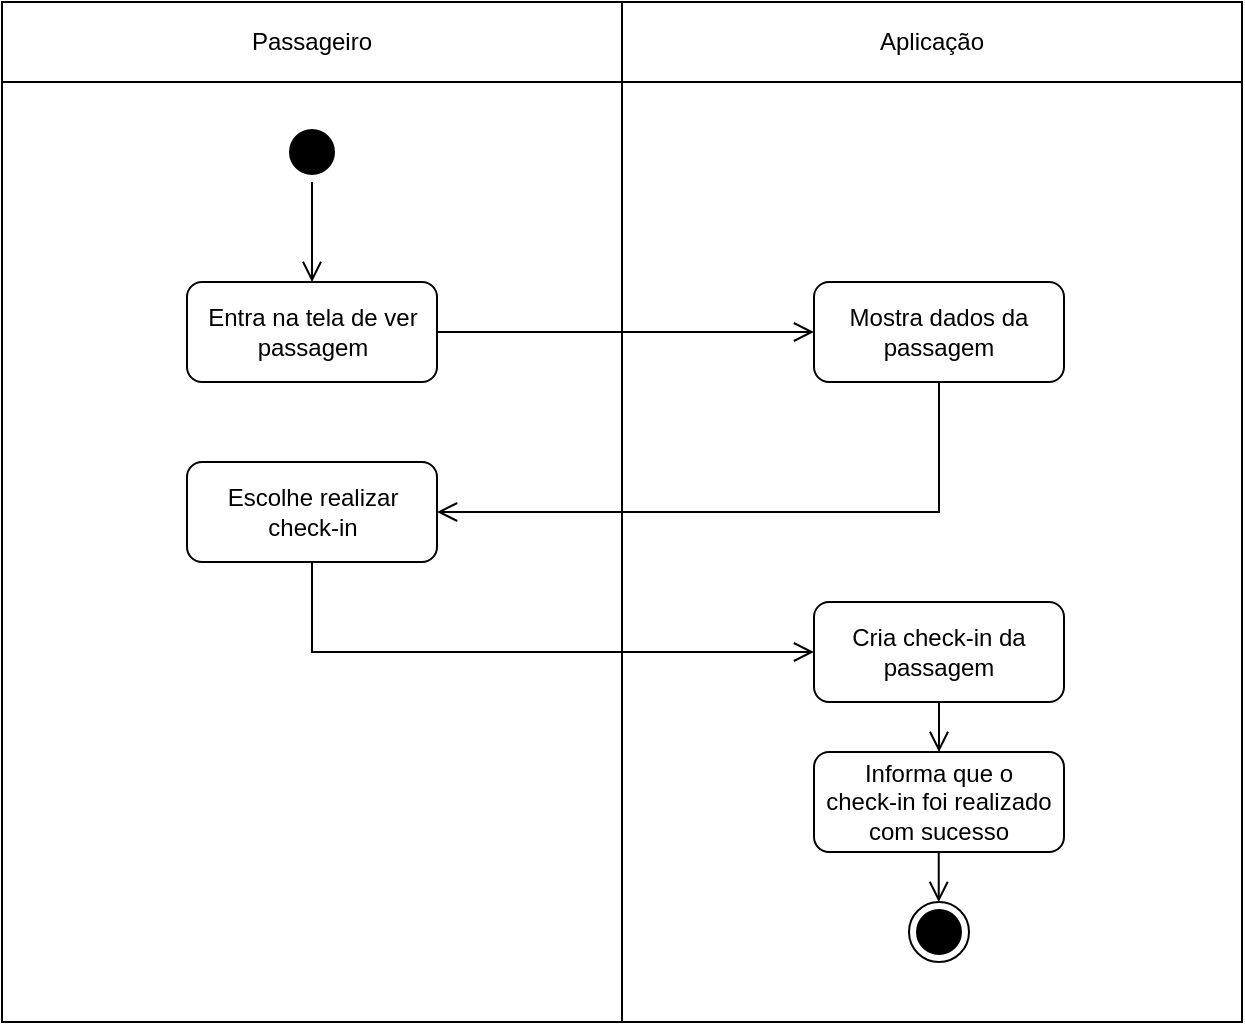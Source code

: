 <mxfile version="26.0.4">
  <diagram name="Página-1" id="f7-zcyWFl8f7tQIr4r0p">
    <mxGraphModel dx="1434" dy="706" grid="1" gridSize="10" guides="1" tooltips="1" connect="1" arrows="1" fold="1" page="1" pageScale="1" pageWidth="827" pageHeight="1169" math="0" shadow="0">
      <root>
        <mxCell id="0" />
        <mxCell id="1" parent="0" />
        <mxCell id="Hh7dZNtptdnggyX2xkTj-29" value="" style="rounded=0;whiteSpace=wrap;html=1;" parent="1" vertex="1">
          <mxGeometry x="104" y="250" width="310" height="470" as="geometry" />
        </mxCell>
        <mxCell id="Hh7dZNtptdnggyX2xkTj-30" value="" style="rounded=0;whiteSpace=wrap;html=1;" parent="1" vertex="1">
          <mxGeometry x="414" y="250" width="310" height="470" as="geometry" />
        </mxCell>
        <mxCell id="Hh7dZNtptdnggyX2xkTj-1" value="Passageiro" style="rounded=0;whiteSpace=wrap;html=1;" parent="1" vertex="1">
          <mxGeometry x="104" y="210" width="310" height="40" as="geometry" />
        </mxCell>
        <mxCell id="Hh7dZNtptdnggyX2xkTj-2" value="Aplicação" style="rounded=0;whiteSpace=wrap;html=1;" parent="1" vertex="1">
          <mxGeometry x="414" y="210" width="310" height="40" as="geometry" />
        </mxCell>
        <mxCell id="Hh7dZNtptdnggyX2xkTj-3" value="" style="ellipse;html=1;shape=startState;fillColor=#000000;strokeColor=#000000;" parent="1" vertex="1">
          <mxGeometry x="244" y="270" width="30" height="30" as="geometry" />
        </mxCell>
        <mxCell id="Hh7dZNtptdnggyX2xkTj-4" value="" style="edgeStyle=orthogonalEdgeStyle;html=1;verticalAlign=bottom;endArrow=open;endSize=8;strokeColor=#000000;rounded=0;entryX=0.5;entryY=0;entryDx=0;entryDy=0;" parent="1" source="Hh7dZNtptdnggyX2xkTj-3" target="Hh7dZNtptdnggyX2xkTj-7" edge="1">
          <mxGeometry relative="1" as="geometry">
            <mxPoint x="275" y="360" as="targetPoint" />
          </mxGeometry>
        </mxCell>
        <mxCell id="Hh7dZNtptdnggyX2xkTj-7" value="Entra na tela de ver passagem" style="rounded=1;whiteSpace=wrap;html=1;" parent="1" vertex="1">
          <mxGeometry x="196.5" y="350" width="125" height="50" as="geometry" />
        </mxCell>
        <mxCell id="Hh7dZNtptdnggyX2xkTj-10" value="Mostra dados da passagem" style="rounded=1;whiteSpace=wrap;html=1;" parent="1" vertex="1">
          <mxGeometry x="510" y="350" width="125" height="50" as="geometry" />
        </mxCell>
        <mxCell id="Hh7dZNtptdnggyX2xkTj-11" value="" style="edgeStyle=orthogonalEdgeStyle;html=1;verticalAlign=bottom;endArrow=open;endSize=8;strokeColor=#000000;rounded=0;entryX=0;entryY=0.5;entryDx=0;entryDy=0;exitX=1;exitY=0.5;exitDx=0;exitDy=0;" parent="1" source="Hh7dZNtptdnggyX2xkTj-7" target="Hh7dZNtptdnggyX2xkTj-10" edge="1">
          <mxGeometry relative="1" as="geometry">
            <mxPoint x="390" y="430" as="targetPoint" />
            <mxPoint x="390" y="380" as="sourcePoint" />
          </mxGeometry>
        </mxCell>
        <mxCell id="Hh7dZNtptdnggyX2xkTj-12" value="&lt;div&gt;Escolhe realizar&lt;/div&gt;&lt;div&gt;check-in&lt;/div&gt;" style="rounded=1;whiteSpace=wrap;html=1;" parent="1" vertex="1">
          <mxGeometry x="196.5" y="440" width="125" height="50" as="geometry" />
        </mxCell>
        <mxCell id="Hh7dZNtptdnggyX2xkTj-13" value="" style="edgeStyle=orthogonalEdgeStyle;html=1;verticalAlign=bottom;endArrow=open;endSize=8;strokeColor=#000000;rounded=0;entryX=1;entryY=0.5;entryDx=0;entryDy=0;exitX=0.5;exitY=1;exitDx=0;exitDy=0;" parent="1" source="Hh7dZNtptdnggyX2xkTj-10" target="Hh7dZNtptdnggyX2xkTj-12" edge="1">
          <mxGeometry relative="1" as="geometry">
            <mxPoint x="605" y="450" as="targetPoint" />
            <mxPoint x="500" y="450" as="sourcePoint" />
          </mxGeometry>
        </mxCell>
        <mxCell id="Hh7dZNtptdnggyX2xkTj-14" value="Cria check-in da passagem" style="rounded=1;whiteSpace=wrap;html=1;" parent="1" vertex="1">
          <mxGeometry x="510" y="510" width="125" height="50" as="geometry" />
        </mxCell>
        <mxCell id="Hh7dZNtptdnggyX2xkTj-15" value="" style="edgeStyle=orthogonalEdgeStyle;html=1;verticalAlign=bottom;endArrow=open;endSize=8;strokeColor=#000000;rounded=0;entryX=0;entryY=0.5;entryDx=0;entryDy=0;exitX=0.5;exitY=1;exitDx=0;exitDy=0;" parent="1" source="Hh7dZNtptdnggyX2xkTj-12" target="Hh7dZNtptdnggyX2xkTj-14" edge="1">
          <mxGeometry relative="1" as="geometry">
            <mxPoint x="223" y="635" as="targetPoint" />
            <mxPoint x="390" y="560" as="sourcePoint" />
          </mxGeometry>
        </mxCell>
        <mxCell id="Hh7dZNtptdnggyX2xkTj-17" value="" style="edgeStyle=orthogonalEdgeStyle;html=1;verticalAlign=bottom;endArrow=open;endSize=8;strokeColor=#000000;rounded=0;entryX=0.5;entryY=0;entryDx=0;entryDy=0;exitX=0.5;exitY=1;exitDx=0;exitDy=0;" parent="1" source="Hh7dZNtptdnggyX2xkTj-14" target="Ed1rDfoJOPvzTUT5H8_8-1" edge="1">
          <mxGeometry relative="1" as="geometry">
            <mxPoint x="632.5" y="585" as="targetPoint" />
            <mxPoint x="440" y="584" as="sourcePoint" />
          </mxGeometry>
        </mxCell>
        <mxCell id="Hh7dZNtptdnggyX2xkTj-27" value="" style="ellipse;html=1;shape=endState;fillColor=#000000;strokeColor=#000000;" parent="1" vertex="1">
          <mxGeometry x="557.5" y="660" width="30" height="30" as="geometry" />
        </mxCell>
        <mxCell id="Ed1rDfoJOPvzTUT5H8_8-1" value="&lt;div&gt;Informa que o&lt;/div&gt;&lt;div&gt;check-in foi realizado com sucesso&lt;/div&gt;" style="rounded=1;whiteSpace=wrap;html=1;" parent="1" vertex="1">
          <mxGeometry x="510" y="585" width="125" height="50" as="geometry" />
        </mxCell>
        <mxCell id="Ed1rDfoJOPvzTUT5H8_8-4" value="" style="edgeStyle=orthogonalEdgeStyle;html=1;verticalAlign=bottom;endArrow=open;endSize=8;strokeColor=#000000;rounded=0;entryX=0.5;entryY=0;entryDx=0;entryDy=0;exitX=0.5;exitY=1;exitDx=0;exitDy=0;" parent="1" edge="1">
          <mxGeometry relative="1" as="geometry">
            <mxPoint x="572.37" y="660" as="targetPoint" />
            <mxPoint x="572.37" y="635" as="sourcePoint" />
          </mxGeometry>
        </mxCell>
      </root>
    </mxGraphModel>
  </diagram>
</mxfile>
